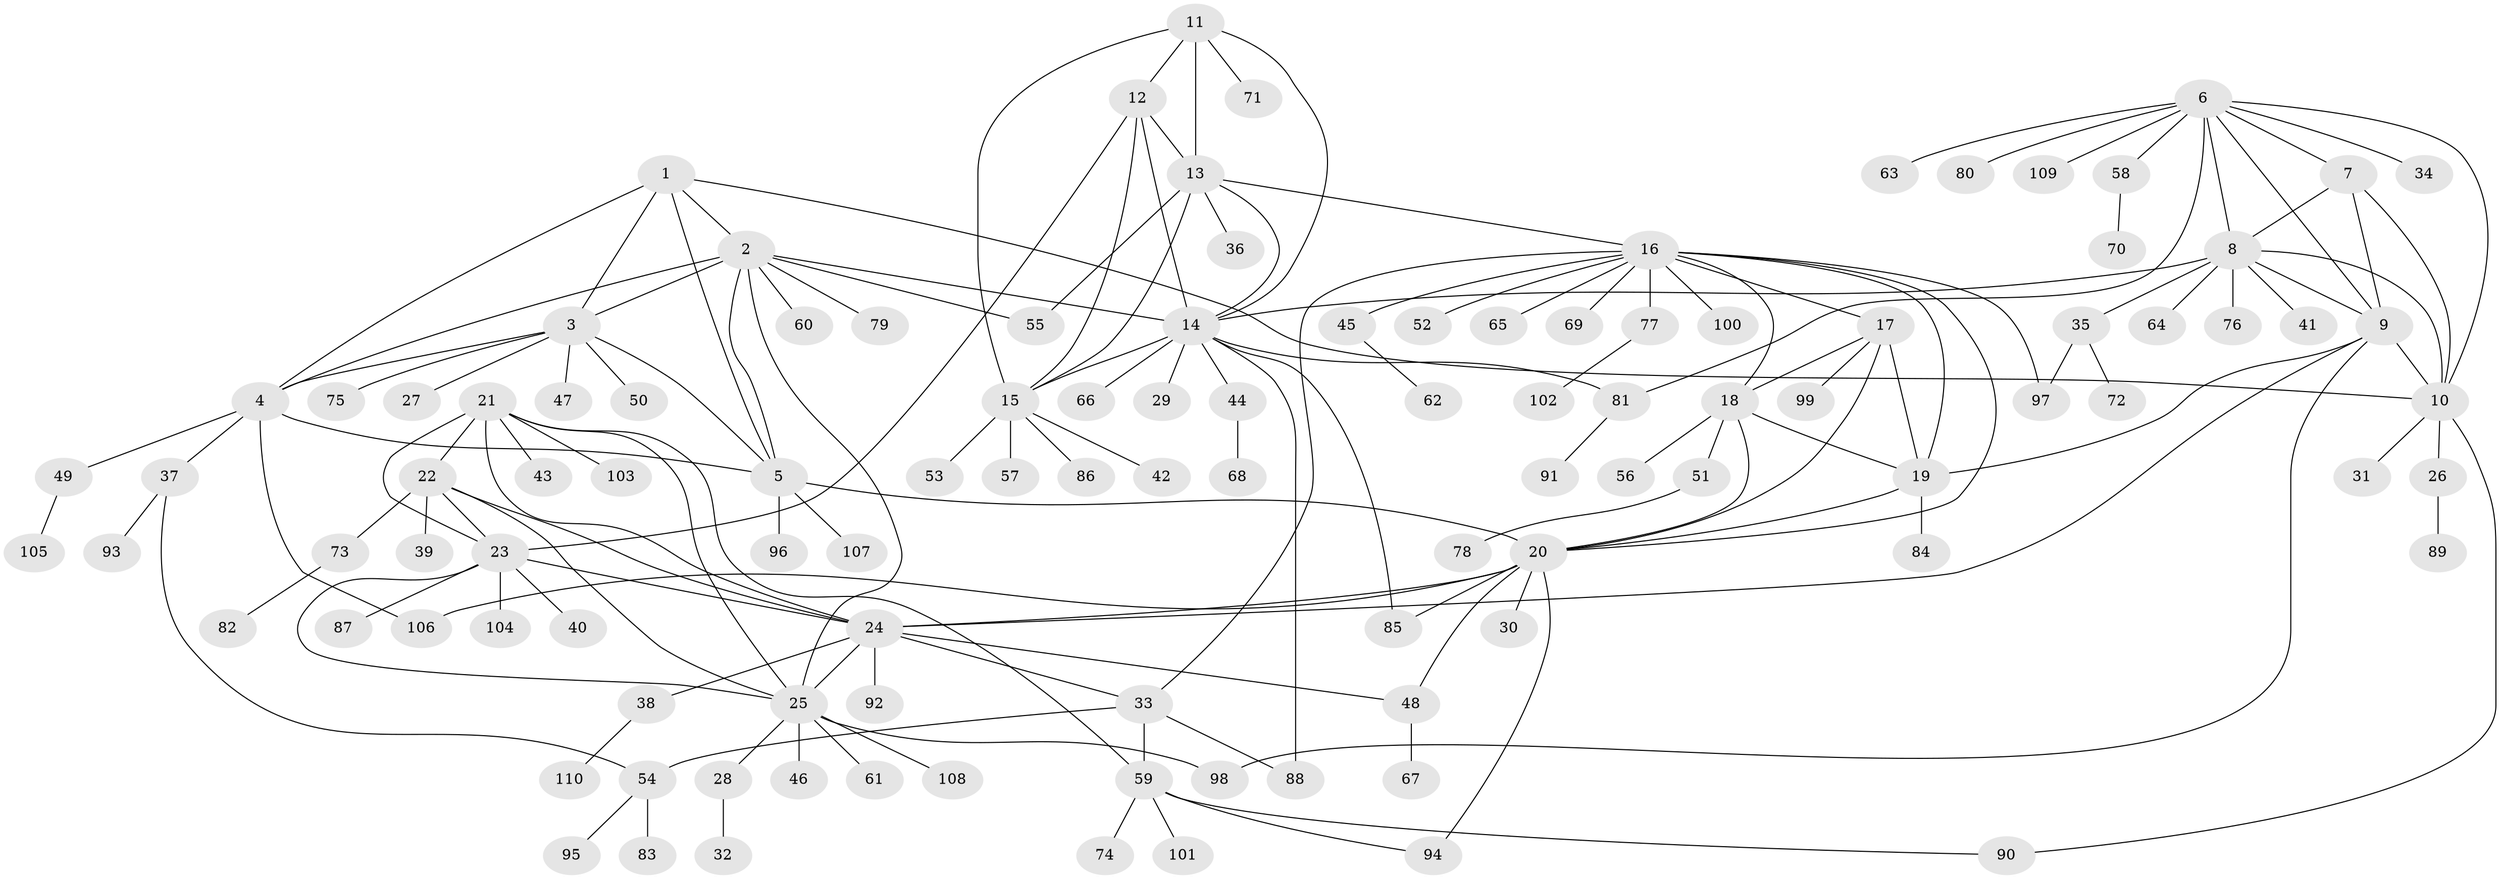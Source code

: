 // Generated by graph-tools (version 1.1) at 2025/55/03/09/25 04:55:04]
// undirected, 110 vertices, 158 edges
graph export_dot {
graph [start="1"]
  node [color=gray90,style=filled];
  1;
  2;
  3;
  4;
  5;
  6;
  7;
  8;
  9;
  10;
  11;
  12;
  13;
  14;
  15;
  16;
  17;
  18;
  19;
  20;
  21;
  22;
  23;
  24;
  25;
  26;
  27;
  28;
  29;
  30;
  31;
  32;
  33;
  34;
  35;
  36;
  37;
  38;
  39;
  40;
  41;
  42;
  43;
  44;
  45;
  46;
  47;
  48;
  49;
  50;
  51;
  52;
  53;
  54;
  55;
  56;
  57;
  58;
  59;
  60;
  61;
  62;
  63;
  64;
  65;
  66;
  67;
  68;
  69;
  70;
  71;
  72;
  73;
  74;
  75;
  76;
  77;
  78;
  79;
  80;
  81;
  82;
  83;
  84;
  85;
  86;
  87;
  88;
  89;
  90;
  91;
  92;
  93;
  94;
  95;
  96;
  97;
  98;
  99;
  100;
  101;
  102;
  103;
  104;
  105;
  106;
  107;
  108;
  109;
  110;
  1 -- 2;
  1 -- 3;
  1 -- 4;
  1 -- 5;
  1 -- 10;
  2 -- 3;
  2 -- 4;
  2 -- 5;
  2 -- 14;
  2 -- 25;
  2 -- 55;
  2 -- 60;
  2 -- 79;
  3 -- 4;
  3 -- 5;
  3 -- 27;
  3 -- 47;
  3 -- 50;
  3 -- 75;
  4 -- 5;
  4 -- 37;
  4 -- 49;
  4 -- 106;
  5 -- 20;
  5 -- 96;
  5 -- 107;
  6 -- 7;
  6 -- 8;
  6 -- 9;
  6 -- 10;
  6 -- 34;
  6 -- 58;
  6 -- 63;
  6 -- 80;
  6 -- 81;
  6 -- 109;
  7 -- 8;
  7 -- 9;
  7 -- 10;
  8 -- 9;
  8 -- 10;
  8 -- 14;
  8 -- 35;
  8 -- 41;
  8 -- 64;
  8 -- 76;
  9 -- 10;
  9 -- 19;
  9 -- 24;
  9 -- 98;
  10 -- 26;
  10 -- 31;
  10 -- 90;
  11 -- 12;
  11 -- 13;
  11 -- 14;
  11 -- 15;
  11 -- 71;
  12 -- 13;
  12 -- 14;
  12 -- 15;
  12 -- 23;
  13 -- 14;
  13 -- 15;
  13 -- 16;
  13 -- 36;
  13 -- 55;
  14 -- 15;
  14 -- 29;
  14 -- 44;
  14 -- 66;
  14 -- 81;
  14 -- 85;
  14 -- 88;
  15 -- 42;
  15 -- 53;
  15 -- 57;
  15 -- 86;
  16 -- 17;
  16 -- 18;
  16 -- 19;
  16 -- 20;
  16 -- 33;
  16 -- 45;
  16 -- 52;
  16 -- 65;
  16 -- 69;
  16 -- 77;
  16 -- 97;
  16 -- 100;
  17 -- 18;
  17 -- 19;
  17 -- 20;
  17 -- 99;
  18 -- 19;
  18 -- 20;
  18 -- 51;
  18 -- 56;
  19 -- 20;
  19 -- 84;
  20 -- 24;
  20 -- 30;
  20 -- 48;
  20 -- 85;
  20 -- 94;
  20 -- 106;
  21 -- 22;
  21 -- 23;
  21 -- 24;
  21 -- 25;
  21 -- 43;
  21 -- 59;
  21 -- 103;
  22 -- 23;
  22 -- 24;
  22 -- 25;
  22 -- 39;
  22 -- 73;
  23 -- 24;
  23 -- 25;
  23 -- 40;
  23 -- 87;
  23 -- 104;
  24 -- 25;
  24 -- 33;
  24 -- 38;
  24 -- 48;
  24 -- 92;
  25 -- 28;
  25 -- 46;
  25 -- 61;
  25 -- 98;
  25 -- 108;
  26 -- 89;
  28 -- 32;
  33 -- 54;
  33 -- 59;
  33 -- 88;
  35 -- 72;
  35 -- 97;
  37 -- 54;
  37 -- 93;
  38 -- 110;
  44 -- 68;
  45 -- 62;
  48 -- 67;
  49 -- 105;
  51 -- 78;
  54 -- 83;
  54 -- 95;
  58 -- 70;
  59 -- 74;
  59 -- 90;
  59 -- 94;
  59 -- 101;
  73 -- 82;
  77 -- 102;
  81 -- 91;
}
